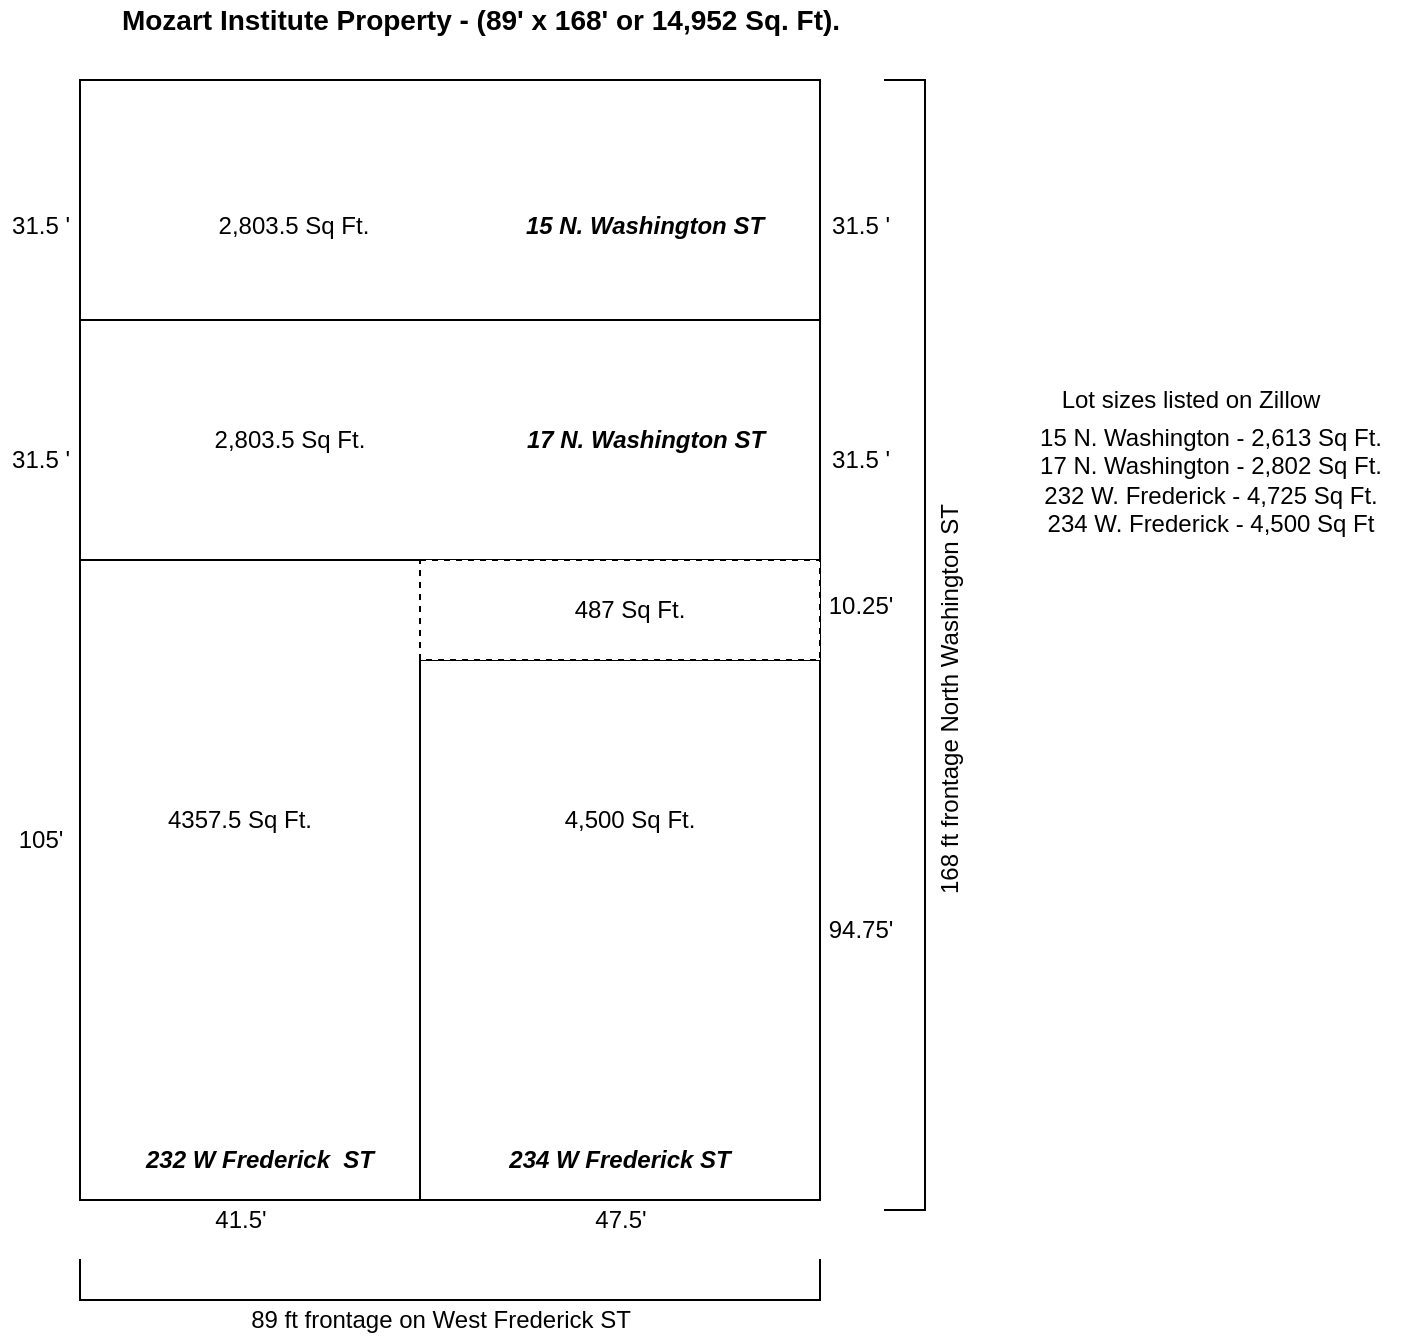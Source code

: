 <mxfile version="14.4.2" type="github">
  <diagram id="_mL21G-IwM7lMuCUSppO" name="Page-1">
    <mxGraphModel dx="1422" dy="762" grid="1" gridSize="10" guides="1" tooltips="1" connect="1" arrows="1" fold="1" page="1" pageScale="1" pageWidth="850" pageHeight="1100" math="0" shadow="0">
      <root>
        <mxCell id="0" />
        <mxCell id="1" parent="0" />
        <mxCell id="X0ODO6UieVCEBn2gRTgO-1" value="" style="rounded=0;whiteSpace=wrap;html=1;" vertex="1" parent="1">
          <mxGeometry x="200" y="40" width="370" height="560" as="geometry" />
        </mxCell>
        <mxCell id="X0ODO6UieVCEBn2gRTgO-2" value="" style="rounded=0;whiteSpace=wrap;html=1;" vertex="1" parent="1">
          <mxGeometry x="200" y="40" width="370" height="120" as="geometry" />
        </mxCell>
        <mxCell id="X0ODO6UieVCEBn2gRTgO-3" value="" style="rounded=0;whiteSpace=wrap;html=1;" vertex="1" parent="1">
          <mxGeometry x="200" y="160" width="370" height="120" as="geometry" />
        </mxCell>
        <mxCell id="X0ODO6UieVCEBn2gRTgO-5" value="" style="rounded=0;whiteSpace=wrap;html=1;" vertex="1" parent="1">
          <mxGeometry x="370" y="330" width="200" height="270" as="geometry" />
        </mxCell>
        <mxCell id="X0ODO6UieVCEBn2gRTgO-6" value="" style="shape=partialRectangle;whiteSpace=wrap;html=1;bottom=1;right=1;left=1;top=0;fillColor=none;routingCenterX=-0.5;" vertex="1" parent="1">
          <mxGeometry x="200" y="630" width="370" height="20" as="geometry" />
        </mxCell>
        <mxCell id="X0ODO6UieVCEBn2gRTgO-7" value="" style="shape=partialRectangle;whiteSpace=wrap;html=1;bottom=1;right=1;left=1;top=0;fillColor=none;routingCenterX=-0.5;rotation=90;flipH=0;flipV=1;" vertex="1" parent="1">
          <mxGeometry x="330" y="312.5" width="565" height="20" as="geometry" />
        </mxCell>
        <mxCell id="X0ODO6UieVCEBn2gRTgO-8" value="89 ft frontage on West Frederick ST" style="text;html=1;align=center;verticalAlign=middle;resizable=0;points=[];autosize=1;" vertex="1" parent="1">
          <mxGeometry x="275" y="650" width="210" height="20" as="geometry" />
        </mxCell>
        <mxCell id="X0ODO6UieVCEBn2gRTgO-9" value="168 ft frontage North Washington ST" style="text;html=1;align=center;verticalAlign=middle;resizable=0;points=[];autosize=1;rotation=-90;" vertex="1" parent="1">
          <mxGeometry x="530" y="340" width="210" height="20" as="geometry" />
        </mxCell>
        <mxCell id="X0ODO6UieVCEBn2gRTgO-11" value="31.5 &#39;" style="text;html=1;align=center;verticalAlign=middle;resizable=0;points=[];autosize=1;" vertex="1" parent="1">
          <mxGeometry x="570" y="220" width="40" height="20" as="geometry" />
        </mxCell>
        <mxCell id="X0ODO6UieVCEBn2gRTgO-12" value="31.5 &#39;" style="text;html=1;align=center;verticalAlign=middle;resizable=0;points=[];autosize=1;" vertex="1" parent="1">
          <mxGeometry x="570" y="103" width="40" height="20" as="geometry" />
        </mxCell>
        <mxCell id="X0ODO6UieVCEBn2gRTgO-13" value="94.75&#39;" style="text;html=1;align=center;verticalAlign=middle;resizable=0;points=[];autosize=1;" vertex="1" parent="1">
          <mxGeometry x="565" y="455" width="50" height="20" as="geometry" />
        </mxCell>
        <mxCell id="X0ODO6UieVCEBn2gRTgO-14" value="10.25&#39;" style="text;html=1;align=center;verticalAlign=middle;resizable=0;points=[];autosize=1;" vertex="1" parent="1">
          <mxGeometry x="565" y="292.5" width="50" height="20" as="geometry" />
        </mxCell>
        <mxCell id="X0ODO6UieVCEBn2gRTgO-15" value="47.5&#39;" style="text;html=1;align=center;verticalAlign=middle;resizable=0;points=[];autosize=1;" vertex="1" parent="1">
          <mxGeometry x="450" y="600" width="40" height="20" as="geometry" />
        </mxCell>
        <mxCell id="X0ODO6UieVCEBn2gRTgO-16" value="41.5&#39;" style="text;html=1;align=center;verticalAlign=middle;resizable=0;points=[];autosize=1;" vertex="1" parent="1">
          <mxGeometry x="260" y="600" width="40" height="20" as="geometry" />
        </mxCell>
        <mxCell id="X0ODO6UieVCEBn2gRTgO-17" value="105&#39;" style="text;html=1;align=center;verticalAlign=middle;resizable=0;points=[];autosize=1;" vertex="1" parent="1">
          <mxGeometry x="160" y="410" width="40" height="20" as="geometry" />
        </mxCell>
        <mxCell id="X0ODO6UieVCEBn2gRTgO-18" value="&lt;b&gt;&lt;i&gt;234 W Frederick ST&lt;/i&gt;&lt;/b&gt;" style="text;html=1;strokeColor=none;fillColor=none;align=center;verticalAlign=middle;whiteSpace=wrap;rounded=0;" vertex="1" parent="1">
          <mxGeometry x="410" y="570" width="120" height="20" as="geometry" />
        </mxCell>
        <mxCell id="X0ODO6UieVCEBn2gRTgO-19" value="&lt;b&gt;&lt;i&gt;232 W Frederick&amp;nbsp; ST&lt;/i&gt;&lt;/b&gt;" style="text;html=1;strokeColor=none;fillColor=none;align=center;verticalAlign=middle;whiteSpace=wrap;rounded=0;" vertex="1" parent="1">
          <mxGeometry x="230" y="570" width="120" height="20" as="geometry" />
        </mxCell>
        <mxCell id="X0ODO6UieVCEBn2gRTgO-20" value="&lt;b&gt;&lt;i&gt;17 N. Washington ST&lt;/i&gt;&lt;/b&gt;" style="text;html=1;strokeColor=none;fillColor=none;align=center;verticalAlign=middle;whiteSpace=wrap;rounded=0;" vertex="1" parent="1">
          <mxGeometry x="412.5" y="210" width="140" height="20" as="geometry" />
        </mxCell>
        <mxCell id="X0ODO6UieVCEBn2gRTgO-21" value="31.5 &#39;" style="text;html=1;align=center;verticalAlign=middle;resizable=0;points=[];autosize=1;" vertex="1" parent="1">
          <mxGeometry x="160" y="220" width="40" height="20" as="geometry" />
        </mxCell>
        <mxCell id="X0ODO6UieVCEBn2gRTgO-22" value="31.5 &#39;" style="text;html=1;align=center;verticalAlign=middle;resizable=0;points=[];autosize=1;" vertex="1" parent="1">
          <mxGeometry x="160" y="103" width="40" height="20" as="geometry" />
        </mxCell>
        <mxCell id="X0ODO6UieVCEBn2gRTgO-23" value="4,500 Sq Ft." style="text;html=1;strokeColor=none;fillColor=none;align=center;verticalAlign=middle;whiteSpace=wrap;rounded=0;" vertex="1" parent="1">
          <mxGeometry x="430" y="400" width="90" height="20" as="geometry" />
        </mxCell>
        <mxCell id="X0ODO6UieVCEBn2gRTgO-24" value="&lt;b&gt;&lt;i&gt;15 N. Washington ST&lt;/i&gt;&lt;/b&gt;" style="text;html=1;strokeColor=none;fillColor=none;align=center;verticalAlign=middle;whiteSpace=wrap;rounded=0;" vertex="1" parent="1">
          <mxGeometry x="420" y="103" width="125" height="20" as="geometry" />
        </mxCell>
        <mxCell id="X0ODO6UieVCEBn2gRTgO-28" value="" style="rounded=0;whiteSpace=wrap;html=1;dashed=1;" vertex="1" parent="1">
          <mxGeometry x="370" y="280" width="200" height="50" as="geometry" />
        </mxCell>
        <mxCell id="X0ODO6UieVCEBn2gRTgO-29" value="4357.5 Sq Ft." style="text;html=1;strokeColor=none;fillColor=none;align=center;verticalAlign=middle;whiteSpace=wrap;rounded=0;" vertex="1" parent="1">
          <mxGeometry x="235" y="400" width="90" height="20" as="geometry" />
        </mxCell>
        <mxCell id="X0ODO6UieVCEBn2gRTgO-30" value="487 Sq Ft." style="text;html=1;strokeColor=none;fillColor=none;align=center;verticalAlign=middle;whiteSpace=wrap;rounded=0;" vertex="1" parent="1">
          <mxGeometry x="430" y="295" width="90" height="20" as="geometry" />
        </mxCell>
        <mxCell id="X0ODO6UieVCEBn2gRTgO-31" value="2,803.5 Sq Ft." style="text;html=1;strokeColor=none;fillColor=none;align=center;verticalAlign=middle;whiteSpace=wrap;rounded=0;" vertex="1" parent="1">
          <mxGeometry x="260" y="210" width="90" height="20" as="geometry" />
        </mxCell>
        <mxCell id="X0ODO6UieVCEBn2gRTgO-33" value="2,803.5 Sq Ft." style="text;html=1;strokeColor=none;fillColor=none;align=center;verticalAlign=middle;whiteSpace=wrap;rounded=0;" vertex="1" parent="1">
          <mxGeometry x="262" y="103" width="90" height="20" as="geometry" />
        </mxCell>
        <mxCell id="X0ODO6UieVCEBn2gRTgO-36" value="&lt;font style=&quot;font-size: 14px&quot;&gt;&lt;b&gt;Mozart Institute Property - (89&#39; x 168&#39; or 14,952 Sq. Ft).&lt;/b&gt;&lt;/font&gt;" style="text;html=1;align=center;verticalAlign=middle;resizable=0;points=[];autosize=1;" vertex="1" parent="1">
          <mxGeometry x="215" width="370" height="20" as="geometry" />
        </mxCell>
        <mxCell id="X0ODO6UieVCEBn2gRTgO-37" value="Lot sizes listed on Zillow" style="text;html=1;align=center;verticalAlign=middle;resizable=0;points=[];autosize=1;" vertex="1" parent="1">
          <mxGeometry x="685" y="190" width="140" height="20" as="geometry" />
        </mxCell>
        <mxCell id="X0ODO6UieVCEBn2gRTgO-38" value="15 N. Washington - 2,613 Sq Ft.&lt;br&gt;17 N. Washington - 2,802 Sq Ft.&lt;br&gt;232 W. Frederick - 4,725 Sq Ft.&lt;br&gt;234 W. Frederick - 4,500 Sq Ft" style="text;html=1;align=center;verticalAlign=middle;resizable=0;points=[];autosize=1;" vertex="1" parent="1">
          <mxGeometry x="670" y="210" width="190" height="60" as="geometry" />
        </mxCell>
      </root>
    </mxGraphModel>
  </diagram>
</mxfile>
